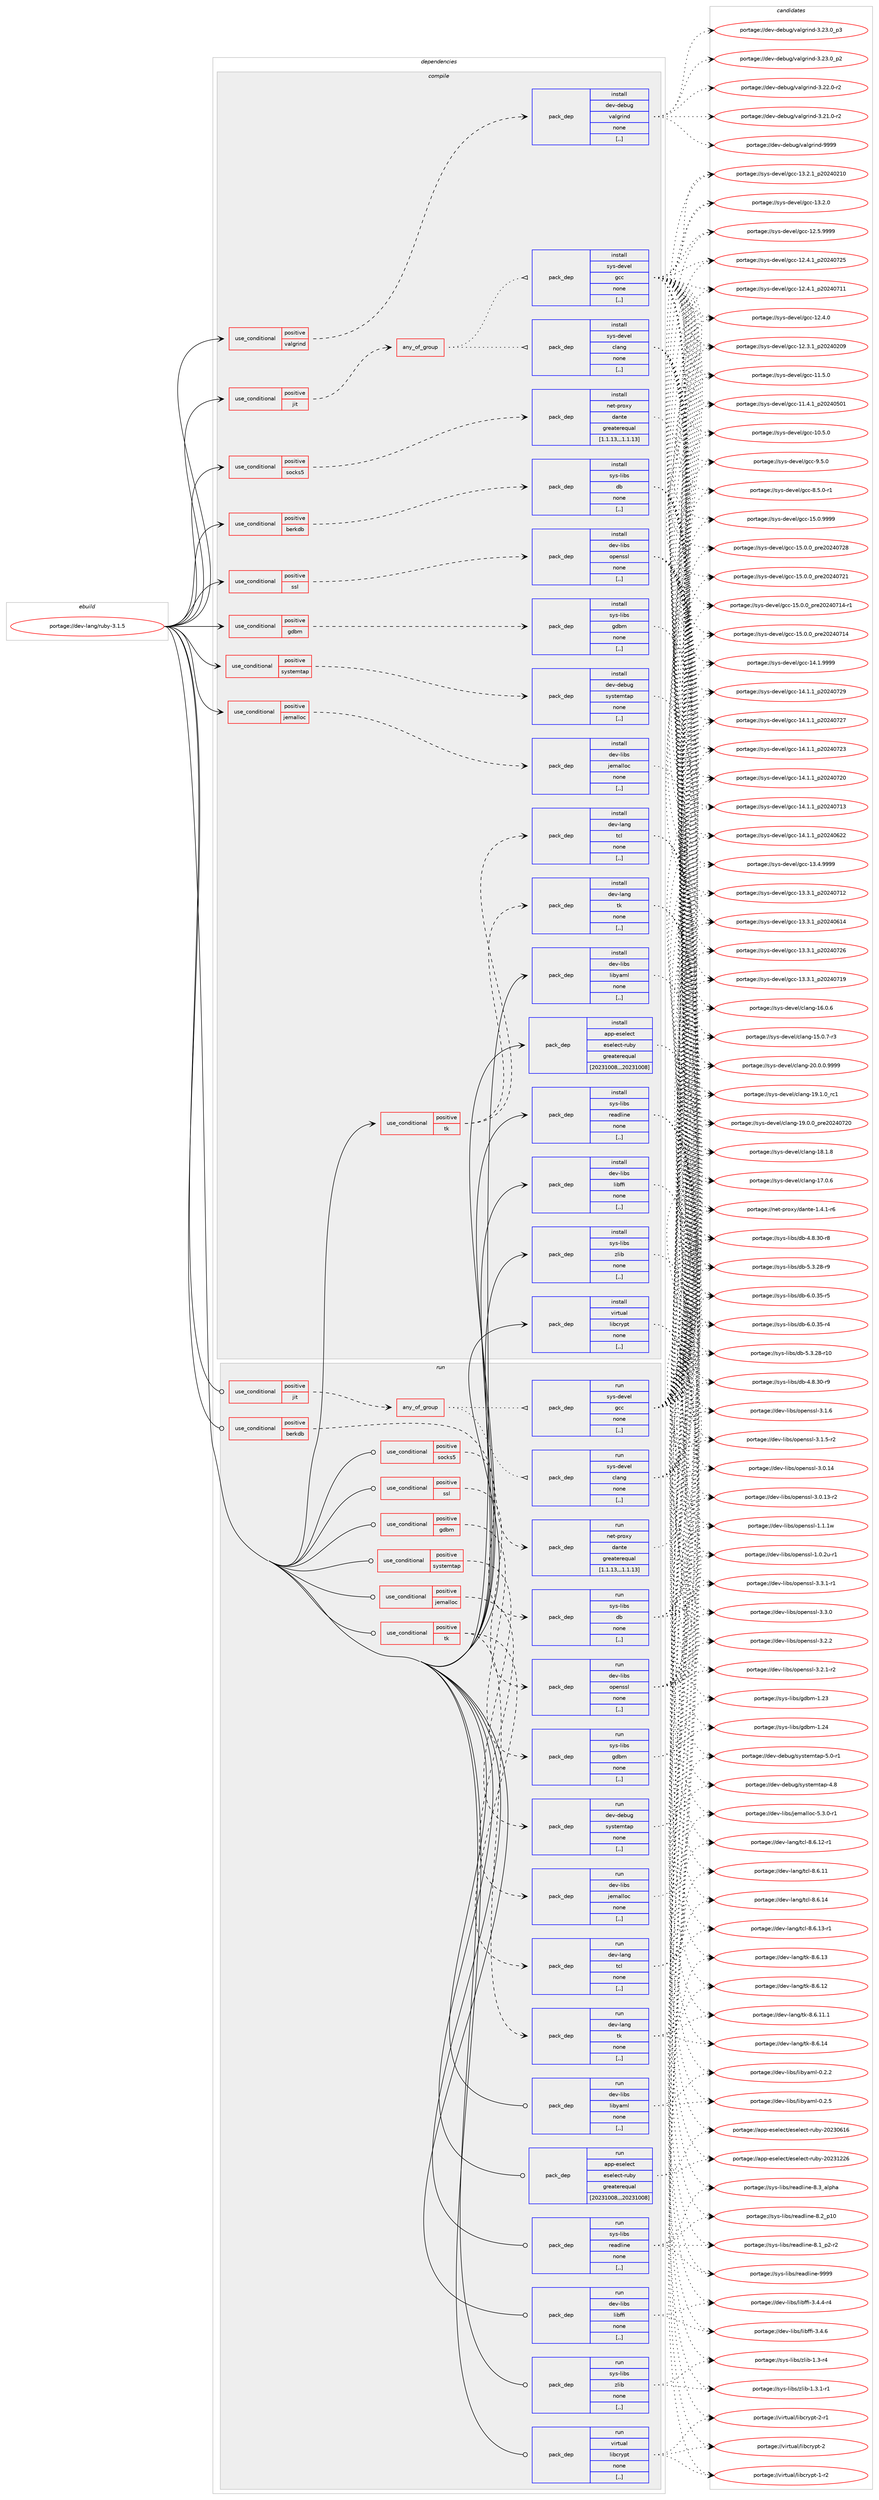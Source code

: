 digraph prolog {

# *************
# Graph options
# *************

newrank=true;
concentrate=true;
compound=true;
graph [rankdir=LR,fontname=Helvetica,fontsize=10,ranksep=1.5];#, ranksep=2.5, nodesep=0.2];
edge  [arrowhead=vee];
node  [fontname=Helvetica,fontsize=10];

# **********
# The ebuild
# **********

subgraph cluster_leftcol {
color=gray;
label=<<i>ebuild</i>>;
id [label="portage://dev-lang/ruby-3.1.5", color=red, width=4, href="../dev-lang/ruby-3.1.5.svg"];
}

# ****************
# The dependencies
# ****************

subgraph cluster_midcol {
color=gray;
label=<<i>dependencies</i>>;
subgraph cluster_compile {
fillcolor="#eeeeee";
style=filled;
label=<<i>compile</i>>;
subgraph cond24431 {
dependency103356 [label=<<TABLE BORDER="0" CELLBORDER="1" CELLSPACING="0" CELLPADDING="4"><TR><TD ROWSPAN="3" CELLPADDING="10">use_conditional</TD></TR><TR><TD>positive</TD></TR><TR><TD>berkdb</TD></TR></TABLE>>, shape=none, color=red];
subgraph pack77818 {
dependency103357 [label=<<TABLE BORDER="0" CELLBORDER="1" CELLSPACING="0" CELLPADDING="4" WIDTH="220"><TR><TD ROWSPAN="6" CELLPADDING="30">pack_dep</TD></TR><TR><TD WIDTH="110">install</TD></TR><TR><TD>sys-libs</TD></TR><TR><TD>db</TD></TR><TR><TD>none</TD></TR><TR><TD>[,,]</TD></TR></TABLE>>, shape=none, color=blue];
}
dependency103356:e -> dependency103357:w [weight=20,style="dashed",arrowhead="vee"];
}
id:e -> dependency103356:w [weight=20,style="solid",arrowhead="vee"];
subgraph cond24432 {
dependency103358 [label=<<TABLE BORDER="0" CELLBORDER="1" CELLSPACING="0" CELLPADDING="4"><TR><TD ROWSPAN="3" CELLPADDING="10">use_conditional</TD></TR><TR><TD>positive</TD></TR><TR><TD>gdbm</TD></TR></TABLE>>, shape=none, color=red];
subgraph pack77819 {
dependency103359 [label=<<TABLE BORDER="0" CELLBORDER="1" CELLSPACING="0" CELLPADDING="4" WIDTH="220"><TR><TD ROWSPAN="6" CELLPADDING="30">pack_dep</TD></TR><TR><TD WIDTH="110">install</TD></TR><TR><TD>sys-libs</TD></TR><TR><TD>gdbm</TD></TR><TR><TD>none</TD></TR><TR><TD>[,,]</TD></TR></TABLE>>, shape=none, color=blue];
}
dependency103358:e -> dependency103359:w [weight=20,style="dashed",arrowhead="vee"];
}
id:e -> dependency103358:w [weight=20,style="solid",arrowhead="vee"];
subgraph cond24433 {
dependency103360 [label=<<TABLE BORDER="0" CELLBORDER="1" CELLSPACING="0" CELLPADDING="4"><TR><TD ROWSPAN="3" CELLPADDING="10">use_conditional</TD></TR><TR><TD>positive</TD></TR><TR><TD>jemalloc</TD></TR></TABLE>>, shape=none, color=red];
subgraph pack77820 {
dependency103361 [label=<<TABLE BORDER="0" CELLBORDER="1" CELLSPACING="0" CELLPADDING="4" WIDTH="220"><TR><TD ROWSPAN="6" CELLPADDING="30">pack_dep</TD></TR><TR><TD WIDTH="110">install</TD></TR><TR><TD>dev-libs</TD></TR><TR><TD>jemalloc</TD></TR><TR><TD>none</TD></TR><TR><TD>[,,]</TD></TR></TABLE>>, shape=none, color=blue];
}
dependency103360:e -> dependency103361:w [weight=20,style="dashed",arrowhead="vee"];
}
id:e -> dependency103360:w [weight=20,style="solid",arrowhead="vee"];
subgraph cond24434 {
dependency103362 [label=<<TABLE BORDER="0" CELLBORDER="1" CELLSPACING="0" CELLPADDING="4"><TR><TD ROWSPAN="3" CELLPADDING="10">use_conditional</TD></TR><TR><TD>positive</TD></TR><TR><TD>jit</TD></TR></TABLE>>, shape=none, color=red];
subgraph any985 {
dependency103363 [label=<<TABLE BORDER="0" CELLBORDER="1" CELLSPACING="0" CELLPADDING="4"><TR><TD CELLPADDING="10">any_of_group</TD></TR></TABLE>>, shape=none, color=red];subgraph pack77821 {
dependency103364 [label=<<TABLE BORDER="0" CELLBORDER="1" CELLSPACING="0" CELLPADDING="4" WIDTH="220"><TR><TD ROWSPAN="6" CELLPADDING="30">pack_dep</TD></TR><TR><TD WIDTH="110">install</TD></TR><TR><TD>sys-devel</TD></TR><TR><TD>gcc</TD></TR><TR><TD>none</TD></TR><TR><TD>[,,]</TD></TR></TABLE>>, shape=none, color=blue];
}
dependency103363:e -> dependency103364:w [weight=20,style="dotted",arrowhead="oinv"];
subgraph pack77822 {
dependency103365 [label=<<TABLE BORDER="0" CELLBORDER="1" CELLSPACING="0" CELLPADDING="4" WIDTH="220"><TR><TD ROWSPAN="6" CELLPADDING="30">pack_dep</TD></TR><TR><TD WIDTH="110">install</TD></TR><TR><TD>sys-devel</TD></TR><TR><TD>clang</TD></TR><TR><TD>none</TD></TR><TR><TD>[,,]</TD></TR></TABLE>>, shape=none, color=blue];
}
dependency103363:e -> dependency103365:w [weight=20,style="dotted",arrowhead="oinv"];
}
dependency103362:e -> dependency103363:w [weight=20,style="dashed",arrowhead="vee"];
}
id:e -> dependency103362:w [weight=20,style="solid",arrowhead="vee"];
subgraph cond24435 {
dependency103366 [label=<<TABLE BORDER="0" CELLBORDER="1" CELLSPACING="0" CELLPADDING="4"><TR><TD ROWSPAN="3" CELLPADDING="10">use_conditional</TD></TR><TR><TD>positive</TD></TR><TR><TD>socks5</TD></TR></TABLE>>, shape=none, color=red];
subgraph pack77823 {
dependency103367 [label=<<TABLE BORDER="0" CELLBORDER="1" CELLSPACING="0" CELLPADDING="4" WIDTH="220"><TR><TD ROWSPAN="6" CELLPADDING="30">pack_dep</TD></TR><TR><TD WIDTH="110">install</TD></TR><TR><TD>net-proxy</TD></TR><TR><TD>dante</TD></TR><TR><TD>greaterequal</TD></TR><TR><TD>[1.1.13,,,1.1.13]</TD></TR></TABLE>>, shape=none, color=blue];
}
dependency103366:e -> dependency103367:w [weight=20,style="dashed",arrowhead="vee"];
}
id:e -> dependency103366:w [weight=20,style="solid",arrowhead="vee"];
subgraph cond24436 {
dependency103368 [label=<<TABLE BORDER="0" CELLBORDER="1" CELLSPACING="0" CELLPADDING="4"><TR><TD ROWSPAN="3" CELLPADDING="10">use_conditional</TD></TR><TR><TD>positive</TD></TR><TR><TD>ssl</TD></TR></TABLE>>, shape=none, color=red];
subgraph pack77824 {
dependency103369 [label=<<TABLE BORDER="0" CELLBORDER="1" CELLSPACING="0" CELLPADDING="4" WIDTH="220"><TR><TD ROWSPAN="6" CELLPADDING="30">pack_dep</TD></TR><TR><TD WIDTH="110">install</TD></TR><TR><TD>dev-libs</TD></TR><TR><TD>openssl</TD></TR><TR><TD>none</TD></TR><TR><TD>[,,]</TD></TR></TABLE>>, shape=none, color=blue];
}
dependency103368:e -> dependency103369:w [weight=20,style="dashed",arrowhead="vee"];
}
id:e -> dependency103368:w [weight=20,style="solid",arrowhead="vee"];
subgraph cond24437 {
dependency103370 [label=<<TABLE BORDER="0" CELLBORDER="1" CELLSPACING="0" CELLPADDING="4"><TR><TD ROWSPAN="3" CELLPADDING="10">use_conditional</TD></TR><TR><TD>positive</TD></TR><TR><TD>systemtap</TD></TR></TABLE>>, shape=none, color=red];
subgraph pack77825 {
dependency103371 [label=<<TABLE BORDER="0" CELLBORDER="1" CELLSPACING="0" CELLPADDING="4" WIDTH="220"><TR><TD ROWSPAN="6" CELLPADDING="30">pack_dep</TD></TR><TR><TD WIDTH="110">install</TD></TR><TR><TD>dev-debug</TD></TR><TR><TD>systemtap</TD></TR><TR><TD>none</TD></TR><TR><TD>[,,]</TD></TR></TABLE>>, shape=none, color=blue];
}
dependency103370:e -> dependency103371:w [weight=20,style="dashed",arrowhead="vee"];
}
id:e -> dependency103370:w [weight=20,style="solid",arrowhead="vee"];
subgraph cond24438 {
dependency103372 [label=<<TABLE BORDER="0" CELLBORDER="1" CELLSPACING="0" CELLPADDING="4"><TR><TD ROWSPAN="3" CELLPADDING="10">use_conditional</TD></TR><TR><TD>positive</TD></TR><TR><TD>tk</TD></TR></TABLE>>, shape=none, color=red];
subgraph pack77826 {
dependency103373 [label=<<TABLE BORDER="0" CELLBORDER="1" CELLSPACING="0" CELLPADDING="4" WIDTH="220"><TR><TD ROWSPAN="6" CELLPADDING="30">pack_dep</TD></TR><TR><TD WIDTH="110">install</TD></TR><TR><TD>dev-lang</TD></TR><TR><TD>tcl</TD></TR><TR><TD>none</TD></TR><TR><TD>[,,]</TD></TR></TABLE>>, shape=none, color=blue];
}
dependency103372:e -> dependency103373:w [weight=20,style="dashed",arrowhead="vee"];
subgraph pack77827 {
dependency103374 [label=<<TABLE BORDER="0" CELLBORDER="1" CELLSPACING="0" CELLPADDING="4" WIDTH="220"><TR><TD ROWSPAN="6" CELLPADDING="30">pack_dep</TD></TR><TR><TD WIDTH="110">install</TD></TR><TR><TD>dev-lang</TD></TR><TR><TD>tk</TD></TR><TR><TD>none</TD></TR><TR><TD>[,,]</TD></TR></TABLE>>, shape=none, color=blue];
}
dependency103372:e -> dependency103374:w [weight=20,style="dashed",arrowhead="vee"];
}
id:e -> dependency103372:w [weight=20,style="solid",arrowhead="vee"];
subgraph cond24439 {
dependency103375 [label=<<TABLE BORDER="0" CELLBORDER="1" CELLSPACING="0" CELLPADDING="4"><TR><TD ROWSPAN="3" CELLPADDING="10">use_conditional</TD></TR><TR><TD>positive</TD></TR><TR><TD>valgrind</TD></TR></TABLE>>, shape=none, color=red];
subgraph pack77828 {
dependency103376 [label=<<TABLE BORDER="0" CELLBORDER="1" CELLSPACING="0" CELLPADDING="4" WIDTH="220"><TR><TD ROWSPAN="6" CELLPADDING="30">pack_dep</TD></TR><TR><TD WIDTH="110">install</TD></TR><TR><TD>dev-debug</TD></TR><TR><TD>valgrind</TD></TR><TR><TD>none</TD></TR><TR><TD>[,,]</TD></TR></TABLE>>, shape=none, color=blue];
}
dependency103375:e -> dependency103376:w [weight=20,style="dashed",arrowhead="vee"];
}
id:e -> dependency103375:w [weight=20,style="solid",arrowhead="vee"];
subgraph pack77829 {
dependency103377 [label=<<TABLE BORDER="0" CELLBORDER="1" CELLSPACING="0" CELLPADDING="4" WIDTH="220"><TR><TD ROWSPAN="6" CELLPADDING="30">pack_dep</TD></TR><TR><TD WIDTH="110">install</TD></TR><TR><TD>app-eselect</TD></TR><TR><TD>eselect-ruby</TD></TR><TR><TD>greaterequal</TD></TR><TR><TD>[20231008,,,20231008]</TD></TR></TABLE>>, shape=none, color=blue];
}
id:e -> dependency103377:w [weight=20,style="solid",arrowhead="vee"];
subgraph pack77830 {
dependency103378 [label=<<TABLE BORDER="0" CELLBORDER="1" CELLSPACING="0" CELLPADDING="4" WIDTH="220"><TR><TD ROWSPAN="6" CELLPADDING="30">pack_dep</TD></TR><TR><TD WIDTH="110">install</TD></TR><TR><TD>dev-libs</TD></TR><TR><TD>libffi</TD></TR><TR><TD>none</TD></TR><TR><TD>[,,]</TD></TR></TABLE>>, shape=none, color=blue];
}
id:e -> dependency103378:w [weight=20,style="solid",arrowhead="vee"];
subgraph pack77831 {
dependency103379 [label=<<TABLE BORDER="0" CELLBORDER="1" CELLSPACING="0" CELLPADDING="4" WIDTH="220"><TR><TD ROWSPAN="6" CELLPADDING="30">pack_dep</TD></TR><TR><TD WIDTH="110">install</TD></TR><TR><TD>dev-libs</TD></TR><TR><TD>libyaml</TD></TR><TR><TD>none</TD></TR><TR><TD>[,,]</TD></TR></TABLE>>, shape=none, color=blue];
}
id:e -> dependency103379:w [weight=20,style="solid",arrowhead="vee"];
subgraph pack77832 {
dependency103380 [label=<<TABLE BORDER="0" CELLBORDER="1" CELLSPACING="0" CELLPADDING="4" WIDTH="220"><TR><TD ROWSPAN="6" CELLPADDING="30">pack_dep</TD></TR><TR><TD WIDTH="110">install</TD></TR><TR><TD>sys-libs</TD></TR><TR><TD>readline</TD></TR><TR><TD>none</TD></TR><TR><TD>[,,]</TD></TR></TABLE>>, shape=none, color=blue];
}
id:e -> dependency103380:w [weight=20,style="solid",arrowhead="vee"];
subgraph pack77833 {
dependency103381 [label=<<TABLE BORDER="0" CELLBORDER="1" CELLSPACING="0" CELLPADDING="4" WIDTH="220"><TR><TD ROWSPAN="6" CELLPADDING="30">pack_dep</TD></TR><TR><TD WIDTH="110">install</TD></TR><TR><TD>sys-libs</TD></TR><TR><TD>zlib</TD></TR><TR><TD>none</TD></TR><TR><TD>[,,]</TD></TR></TABLE>>, shape=none, color=blue];
}
id:e -> dependency103381:w [weight=20,style="solid",arrowhead="vee"];
subgraph pack77834 {
dependency103382 [label=<<TABLE BORDER="0" CELLBORDER="1" CELLSPACING="0" CELLPADDING="4" WIDTH="220"><TR><TD ROWSPAN="6" CELLPADDING="30">pack_dep</TD></TR><TR><TD WIDTH="110">install</TD></TR><TR><TD>virtual</TD></TR><TR><TD>libcrypt</TD></TR><TR><TD>none</TD></TR><TR><TD>[,,]</TD></TR></TABLE>>, shape=none, color=blue];
}
id:e -> dependency103382:w [weight=20,style="solid",arrowhead="vee"];
}
subgraph cluster_compileandrun {
fillcolor="#eeeeee";
style=filled;
label=<<i>compile and run</i>>;
}
subgraph cluster_run {
fillcolor="#eeeeee";
style=filled;
label=<<i>run</i>>;
subgraph cond24440 {
dependency103383 [label=<<TABLE BORDER="0" CELLBORDER="1" CELLSPACING="0" CELLPADDING="4"><TR><TD ROWSPAN="3" CELLPADDING="10">use_conditional</TD></TR><TR><TD>positive</TD></TR><TR><TD>berkdb</TD></TR></TABLE>>, shape=none, color=red];
subgraph pack77835 {
dependency103384 [label=<<TABLE BORDER="0" CELLBORDER="1" CELLSPACING="0" CELLPADDING="4" WIDTH="220"><TR><TD ROWSPAN="6" CELLPADDING="30">pack_dep</TD></TR><TR><TD WIDTH="110">run</TD></TR><TR><TD>sys-libs</TD></TR><TR><TD>db</TD></TR><TR><TD>none</TD></TR><TR><TD>[,,]</TD></TR></TABLE>>, shape=none, color=blue];
}
dependency103383:e -> dependency103384:w [weight=20,style="dashed",arrowhead="vee"];
}
id:e -> dependency103383:w [weight=20,style="solid",arrowhead="odot"];
subgraph cond24441 {
dependency103385 [label=<<TABLE BORDER="0" CELLBORDER="1" CELLSPACING="0" CELLPADDING="4"><TR><TD ROWSPAN="3" CELLPADDING="10">use_conditional</TD></TR><TR><TD>positive</TD></TR><TR><TD>gdbm</TD></TR></TABLE>>, shape=none, color=red];
subgraph pack77836 {
dependency103386 [label=<<TABLE BORDER="0" CELLBORDER="1" CELLSPACING="0" CELLPADDING="4" WIDTH="220"><TR><TD ROWSPAN="6" CELLPADDING="30">pack_dep</TD></TR><TR><TD WIDTH="110">run</TD></TR><TR><TD>sys-libs</TD></TR><TR><TD>gdbm</TD></TR><TR><TD>none</TD></TR><TR><TD>[,,]</TD></TR></TABLE>>, shape=none, color=blue];
}
dependency103385:e -> dependency103386:w [weight=20,style="dashed",arrowhead="vee"];
}
id:e -> dependency103385:w [weight=20,style="solid",arrowhead="odot"];
subgraph cond24442 {
dependency103387 [label=<<TABLE BORDER="0" CELLBORDER="1" CELLSPACING="0" CELLPADDING="4"><TR><TD ROWSPAN="3" CELLPADDING="10">use_conditional</TD></TR><TR><TD>positive</TD></TR><TR><TD>jemalloc</TD></TR></TABLE>>, shape=none, color=red];
subgraph pack77837 {
dependency103388 [label=<<TABLE BORDER="0" CELLBORDER="1" CELLSPACING="0" CELLPADDING="4" WIDTH="220"><TR><TD ROWSPAN="6" CELLPADDING="30">pack_dep</TD></TR><TR><TD WIDTH="110">run</TD></TR><TR><TD>dev-libs</TD></TR><TR><TD>jemalloc</TD></TR><TR><TD>none</TD></TR><TR><TD>[,,]</TD></TR></TABLE>>, shape=none, color=blue];
}
dependency103387:e -> dependency103388:w [weight=20,style="dashed",arrowhead="vee"];
}
id:e -> dependency103387:w [weight=20,style="solid",arrowhead="odot"];
subgraph cond24443 {
dependency103389 [label=<<TABLE BORDER="0" CELLBORDER="1" CELLSPACING="0" CELLPADDING="4"><TR><TD ROWSPAN="3" CELLPADDING="10">use_conditional</TD></TR><TR><TD>positive</TD></TR><TR><TD>jit</TD></TR></TABLE>>, shape=none, color=red];
subgraph any986 {
dependency103390 [label=<<TABLE BORDER="0" CELLBORDER="1" CELLSPACING="0" CELLPADDING="4"><TR><TD CELLPADDING="10">any_of_group</TD></TR></TABLE>>, shape=none, color=red];subgraph pack77838 {
dependency103391 [label=<<TABLE BORDER="0" CELLBORDER="1" CELLSPACING="0" CELLPADDING="4" WIDTH="220"><TR><TD ROWSPAN="6" CELLPADDING="30">pack_dep</TD></TR><TR><TD WIDTH="110">run</TD></TR><TR><TD>sys-devel</TD></TR><TR><TD>gcc</TD></TR><TR><TD>none</TD></TR><TR><TD>[,,]</TD></TR></TABLE>>, shape=none, color=blue];
}
dependency103390:e -> dependency103391:w [weight=20,style="dotted",arrowhead="oinv"];
subgraph pack77839 {
dependency103392 [label=<<TABLE BORDER="0" CELLBORDER="1" CELLSPACING="0" CELLPADDING="4" WIDTH="220"><TR><TD ROWSPAN="6" CELLPADDING="30">pack_dep</TD></TR><TR><TD WIDTH="110">run</TD></TR><TR><TD>sys-devel</TD></TR><TR><TD>clang</TD></TR><TR><TD>none</TD></TR><TR><TD>[,,]</TD></TR></TABLE>>, shape=none, color=blue];
}
dependency103390:e -> dependency103392:w [weight=20,style="dotted",arrowhead="oinv"];
}
dependency103389:e -> dependency103390:w [weight=20,style="dashed",arrowhead="vee"];
}
id:e -> dependency103389:w [weight=20,style="solid",arrowhead="odot"];
subgraph cond24444 {
dependency103393 [label=<<TABLE BORDER="0" CELLBORDER="1" CELLSPACING="0" CELLPADDING="4"><TR><TD ROWSPAN="3" CELLPADDING="10">use_conditional</TD></TR><TR><TD>positive</TD></TR><TR><TD>socks5</TD></TR></TABLE>>, shape=none, color=red];
subgraph pack77840 {
dependency103394 [label=<<TABLE BORDER="0" CELLBORDER="1" CELLSPACING="0" CELLPADDING="4" WIDTH="220"><TR><TD ROWSPAN="6" CELLPADDING="30">pack_dep</TD></TR><TR><TD WIDTH="110">run</TD></TR><TR><TD>net-proxy</TD></TR><TR><TD>dante</TD></TR><TR><TD>greaterequal</TD></TR><TR><TD>[1.1.13,,,1.1.13]</TD></TR></TABLE>>, shape=none, color=blue];
}
dependency103393:e -> dependency103394:w [weight=20,style="dashed",arrowhead="vee"];
}
id:e -> dependency103393:w [weight=20,style="solid",arrowhead="odot"];
subgraph cond24445 {
dependency103395 [label=<<TABLE BORDER="0" CELLBORDER="1" CELLSPACING="0" CELLPADDING="4"><TR><TD ROWSPAN="3" CELLPADDING="10">use_conditional</TD></TR><TR><TD>positive</TD></TR><TR><TD>ssl</TD></TR></TABLE>>, shape=none, color=red];
subgraph pack77841 {
dependency103396 [label=<<TABLE BORDER="0" CELLBORDER="1" CELLSPACING="0" CELLPADDING="4" WIDTH="220"><TR><TD ROWSPAN="6" CELLPADDING="30">pack_dep</TD></TR><TR><TD WIDTH="110">run</TD></TR><TR><TD>dev-libs</TD></TR><TR><TD>openssl</TD></TR><TR><TD>none</TD></TR><TR><TD>[,,]</TD></TR></TABLE>>, shape=none, color=blue];
}
dependency103395:e -> dependency103396:w [weight=20,style="dashed",arrowhead="vee"];
}
id:e -> dependency103395:w [weight=20,style="solid",arrowhead="odot"];
subgraph cond24446 {
dependency103397 [label=<<TABLE BORDER="0" CELLBORDER="1" CELLSPACING="0" CELLPADDING="4"><TR><TD ROWSPAN="3" CELLPADDING="10">use_conditional</TD></TR><TR><TD>positive</TD></TR><TR><TD>systemtap</TD></TR></TABLE>>, shape=none, color=red];
subgraph pack77842 {
dependency103398 [label=<<TABLE BORDER="0" CELLBORDER="1" CELLSPACING="0" CELLPADDING="4" WIDTH="220"><TR><TD ROWSPAN="6" CELLPADDING="30">pack_dep</TD></TR><TR><TD WIDTH="110">run</TD></TR><TR><TD>dev-debug</TD></TR><TR><TD>systemtap</TD></TR><TR><TD>none</TD></TR><TR><TD>[,,]</TD></TR></TABLE>>, shape=none, color=blue];
}
dependency103397:e -> dependency103398:w [weight=20,style="dashed",arrowhead="vee"];
}
id:e -> dependency103397:w [weight=20,style="solid",arrowhead="odot"];
subgraph cond24447 {
dependency103399 [label=<<TABLE BORDER="0" CELLBORDER="1" CELLSPACING="0" CELLPADDING="4"><TR><TD ROWSPAN="3" CELLPADDING="10">use_conditional</TD></TR><TR><TD>positive</TD></TR><TR><TD>tk</TD></TR></TABLE>>, shape=none, color=red];
subgraph pack77843 {
dependency103400 [label=<<TABLE BORDER="0" CELLBORDER="1" CELLSPACING="0" CELLPADDING="4" WIDTH="220"><TR><TD ROWSPAN="6" CELLPADDING="30">pack_dep</TD></TR><TR><TD WIDTH="110">run</TD></TR><TR><TD>dev-lang</TD></TR><TR><TD>tcl</TD></TR><TR><TD>none</TD></TR><TR><TD>[,,]</TD></TR></TABLE>>, shape=none, color=blue];
}
dependency103399:e -> dependency103400:w [weight=20,style="dashed",arrowhead="vee"];
subgraph pack77844 {
dependency103401 [label=<<TABLE BORDER="0" CELLBORDER="1" CELLSPACING="0" CELLPADDING="4" WIDTH="220"><TR><TD ROWSPAN="6" CELLPADDING="30">pack_dep</TD></TR><TR><TD WIDTH="110">run</TD></TR><TR><TD>dev-lang</TD></TR><TR><TD>tk</TD></TR><TR><TD>none</TD></TR><TR><TD>[,,]</TD></TR></TABLE>>, shape=none, color=blue];
}
dependency103399:e -> dependency103401:w [weight=20,style="dashed",arrowhead="vee"];
}
id:e -> dependency103399:w [weight=20,style="solid",arrowhead="odot"];
subgraph pack77845 {
dependency103402 [label=<<TABLE BORDER="0" CELLBORDER="1" CELLSPACING="0" CELLPADDING="4" WIDTH="220"><TR><TD ROWSPAN="6" CELLPADDING="30">pack_dep</TD></TR><TR><TD WIDTH="110">run</TD></TR><TR><TD>app-eselect</TD></TR><TR><TD>eselect-ruby</TD></TR><TR><TD>greaterequal</TD></TR><TR><TD>[20231008,,,20231008]</TD></TR></TABLE>>, shape=none, color=blue];
}
id:e -> dependency103402:w [weight=20,style="solid",arrowhead="odot"];
subgraph pack77846 {
dependency103403 [label=<<TABLE BORDER="0" CELLBORDER="1" CELLSPACING="0" CELLPADDING="4" WIDTH="220"><TR><TD ROWSPAN="6" CELLPADDING="30">pack_dep</TD></TR><TR><TD WIDTH="110">run</TD></TR><TR><TD>dev-libs</TD></TR><TR><TD>libffi</TD></TR><TR><TD>none</TD></TR><TR><TD>[,,]</TD></TR></TABLE>>, shape=none, color=blue];
}
id:e -> dependency103403:w [weight=20,style="solid",arrowhead="odot"];
subgraph pack77847 {
dependency103404 [label=<<TABLE BORDER="0" CELLBORDER="1" CELLSPACING="0" CELLPADDING="4" WIDTH="220"><TR><TD ROWSPAN="6" CELLPADDING="30">pack_dep</TD></TR><TR><TD WIDTH="110">run</TD></TR><TR><TD>dev-libs</TD></TR><TR><TD>libyaml</TD></TR><TR><TD>none</TD></TR><TR><TD>[,,]</TD></TR></TABLE>>, shape=none, color=blue];
}
id:e -> dependency103404:w [weight=20,style="solid",arrowhead="odot"];
subgraph pack77848 {
dependency103405 [label=<<TABLE BORDER="0" CELLBORDER="1" CELLSPACING="0" CELLPADDING="4" WIDTH="220"><TR><TD ROWSPAN="6" CELLPADDING="30">pack_dep</TD></TR><TR><TD WIDTH="110">run</TD></TR><TR><TD>sys-libs</TD></TR><TR><TD>readline</TD></TR><TR><TD>none</TD></TR><TR><TD>[,,]</TD></TR></TABLE>>, shape=none, color=blue];
}
id:e -> dependency103405:w [weight=20,style="solid",arrowhead="odot"];
subgraph pack77849 {
dependency103406 [label=<<TABLE BORDER="0" CELLBORDER="1" CELLSPACING="0" CELLPADDING="4" WIDTH="220"><TR><TD ROWSPAN="6" CELLPADDING="30">pack_dep</TD></TR><TR><TD WIDTH="110">run</TD></TR><TR><TD>sys-libs</TD></TR><TR><TD>zlib</TD></TR><TR><TD>none</TD></TR><TR><TD>[,,]</TD></TR></TABLE>>, shape=none, color=blue];
}
id:e -> dependency103406:w [weight=20,style="solid",arrowhead="odot"];
subgraph pack77850 {
dependency103407 [label=<<TABLE BORDER="0" CELLBORDER="1" CELLSPACING="0" CELLPADDING="4" WIDTH="220"><TR><TD ROWSPAN="6" CELLPADDING="30">pack_dep</TD></TR><TR><TD WIDTH="110">run</TD></TR><TR><TD>virtual</TD></TR><TR><TD>libcrypt</TD></TR><TR><TD>none</TD></TR><TR><TD>[,,]</TD></TR></TABLE>>, shape=none, color=blue];
}
id:e -> dependency103407:w [weight=20,style="solid",arrowhead="odot"];
}
}

# **************
# The candidates
# **************

subgraph cluster_choices {
rank=same;
color=gray;
label=<<i>candidates</i>>;

subgraph choice77818 {
color=black;
nodesep=1;
choice11512111545108105981154710098455446484651534511453 [label="portage://sys-libs/db-6.0.35-r5", color=red, width=4,href="../sys-libs/db-6.0.35-r5.svg"];
choice11512111545108105981154710098455446484651534511452 [label="portage://sys-libs/db-6.0.35-r4", color=red, width=4,href="../sys-libs/db-6.0.35-r4.svg"];
choice11512111545108105981154710098455346514650564511457 [label="portage://sys-libs/db-5.3.28-r9", color=red, width=4,href="../sys-libs/db-5.3.28-r9.svg"];
choice1151211154510810598115471009845534651465056451144948 [label="portage://sys-libs/db-5.3.28-r10", color=red, width=4,href="../sys-libs/db-5.3.28-r10.svg"];
choice11512111545108105981154710098455246564651484511457 [label="portage://sys-libs/db-4.8.30-r9", color=red, width=4,href="../sys-libs/db-4.8.30-r9.svg"];
choice11512111545108105981154710098455246564651484511456 [label="portage://sys-libs/db-4.8.30-r8", color=red, width=4,href="../sys-libs/db-4.8.30-r8.svg"];
dependency103357:e -> choice11512111545108105981154710098455446484651534511453:w [style=dotted,weight="100"];
dependency103357:e -> choice11512111545108105981154710098455446484651534511452:w [style=dotted,weight="100"];
dependency103357:e -> choice11512111545108105981154710098455346514650564511457:w [style=dotted,weight="100"];
dependency103357:e -> choice1151211154510810598115471009845534651465056451144948:w [style=dotted,weight="100"];
dependency103357:e -> choice11512111545108105981154710098455246564651484511457:w [style=dotted,weight="100"];
dependency103357:e -> choice11512111545108105981154710098455246564651484511456:w [style=dotted,weight="100"];
}
subgraph choice77819 {
color=black;
nodesep=1;
choice115121115451081059811547103100981094549465052 [label="portage://sys-libs/gdbm-1.24", color=red, width=4,href="../sys-libs/gdbm-1.24.svg"];
choice115121115451081059811547103100981094549465051 [label="portage://sys-libs/gdbm-1.23", color=red, width=4,href="../sys-libs/gdbm-1.23.svg"];
dependency103359:e -> choice115121115451081059811547103100981094549465052:w [style=dotted,weight="100"];
dependency103359:e -> choice115121115451081059811547103100981094549465051:w [style=dotted,weight="100"];
}
subgraph choice77820 {
color=black;
nodesep=1;
choice10010111845108105981154710610110997108108111994553465146484511449 [label="portage://dev-libs/jemalloc-5.3.0-r1", color=red, width=4,href="../dev-libs/jemalloc-5.3.0-r1.svg"];
dependency103361:e -> choice10010111845108105981154710610110997108108111994553465146484511449:w [style=dotted,weight="100"];
}
subgraph choice77821 {
color=black;
nodesep=1;
choice1151211154510010111810110847103999945495346484657575757 [label="portage://sys-devel/gcc-15.0.9999", color=red, width=4,href="../sys-devel/gcc-15.0.9999.svg"];
choice1151211154510010111810110847103999945495346484648951121141015048505248555056 [label="portage://sys-devel/gcc-15.0.0_pre20240728", color=red, width=4,href="../sys-devel/gcc-15.0.0_pre20240728.svg"];
choice1151211154510010111810110847103999945495346484648951121141015048505248555049 [label="portage://sys-devel/gcc-15.0.0_pre20240721", color=red, width=4,href="../sys-devel/gcc-15.0.0_pre20240721.svg"];
choice11512111545100101118101108471039999454953464846489511211410150485052485549524511449 [label="portage://sys-devel/gcc-15.0.0_pre20240714-r1", color=red, width=4,href="../sys-devel/gcc-15.0.0_pre20240714-r1.svg"];
choice1151211154510010111810110847103999945495346484648951121141015048505248554952 [label="portage://sys-devel/gcc-15.0.0_pre20240714", color=red, width=4,href="../sys-devel/gcc-15.0.0_pre20240714.svg"];
choice1151211154510010111810110847103999945495246494657575757 [label="portage://sys-devel/gcc-14.1.9999", color=red, width=4,href="../sys-devel/gcc-14.1.9999.svg"];
choice1151211154510010111810110847103999945495246494649951125048505248555057 [label="portage://sys-devel/gcc-14.1.1_p20240729", color=red, width=4,href="../sys-devel/gcc-14.1.1_p20240729.svg"];
choice1151211154510010111810110847103999945495246494649951125048505248555055 [label="portage://sys-devel/gcc-14.1.1_p20240727", color=red, width=4,href="../sys-devel/gcc-14.1.1_p20240727.svg"];
choice1151211154510010111810110847103999945495246494649951125048505248555051 [label="portage://sys-devel/gcc-14.1.1_p20240723", color=red, width=4,href="../sys-devel/gcc-14.1.1_p20240723.svg"];
choice1151211154510010111810110847103999945495246494649951125048505248555048 [label="portage://sys-devel/gcc-14.1.1_p20240720", color=red, width=4,href="../sys-devel/gcc-14.1.1_p20240720.svg"];
choice1151211154510010111810110847103999945495246494649951125048505248554951 [label="portage://sys-devel/gcc-14.1.1_p20240713", color=red, width=4,href="../sys-devel/gcc-14.1.1_p20240713.svg"];
choice1151211154510010111810110847103999945495246494649951125048505248545050 [label="portage://sys-devel/gcc-14.1.1_p20240622", color=red, width=4,href="../sys-devel/gcc-14.1.1_p20240622.svg"];
choice1151211154510010111810110847103999945495146524657575757 [label="portage://sys-devel/gcc-13.4.9999", color=red, width=4,href="../sys-devel/gcc-13.4.9999.svg"];
choice1151211154510010111810110847103999945495146514649951125048505248555054 [label="portage://sys-devel/gcc-13.3.1_p20240726", color=red, width=4,href="../sys-devel/gcc-13.3.1_p20240726.svg"];
choice1151211154510010111810110847103999945495146514649951125048505248554957 [label="portage://sys-devel/gcc-13.3.1_p20240719", color=red, width=4,href="../sys-devel/gcc-13.3.1_p20240719.svg"];
choice1151211154510010111810110847103999945495146514649951125048505248554950 [label="portage://sys-devel/gcc-13.3.1_p20240712", color=red, width=4,href="../sys-devel/gcc-13.3.1_p20240712.svg"];
choice1151211154510010111810110847103999945495146514649951125048505248544952 [label="portage://sys-devel/gcc-13.3.1_p20240614", color=red, width=4,href="../sys-devel/gcc-13.3.1_p20240614.svg"];
choice1151211154510010111810110847103999945495146504649951125048505248504948 [label="portage://sys-devel/gcc-13.2.1_p20240210", color=red, width=4,href="../sys-devel/gcc-13.2.1_p20240210.svg"];
choice1151211154510010111810110847103999945495146504648 [label="portage://sys-devel/gcc-13.2.0", color=red, width=4,href="../sys-devel/gcc-13.2.0.svg"];
choice1151211154510010111810110847103999945495046534657575757 [label="portage://sys-devel/gcc-12.5.9999", color=red, width=4,href="../sys-devel/gcc-12.5.9999.svg"];
choice1151211154510010111810110847103999945495046524649951125048505248555053 [label="portage://sys-devel/gcc-12.4.1_p20240725", color=red, width=4,href="../sys-devel/gcc-12.4.1_p20240725.svg"];
choice1151211154510010111810110847103999945495046524649951125048505248554949 [label="portage://sys-devel/gcc-12.4.1_p20240711", color=red, width=4,href="../sys-devel/gcc-12.4.1_p20240711.svg"];
choice1151211154510010111810110847103999945495046524648 [label="portage://sys-devel/gcc-12.4.0", color=red, width=4,href="../sys-devel/gcc-12.4.0.svg"];
choice1151211154510010111810110847103999945495046514649951125048505248504857 [label="portage://sys-devel/gcc-12.3.1_p20240209", color=red, width=4,href="../sys-devel/gcc-12.3.1_p20240209.svg"];
choice1151211154510010111810110847103999945494946534648 [label="portage://sys-devel/gcc-11.5.0", color=red, width=4,href="../sys-devel/gcc-11.5.0.svg"];
choice1151211154510010111810110847103999945494946524649951125048505248534849 [label="portage://sys-devel/gcc-11.4.1_p20240501", color=red, width=4,href="../sys-devel/gcc-11.4.1_p20240501.svg"];
choice1151211154510010111810110847103999945494846534648 [label="portage://sys-devel/gcc-10.5.0", color=red, width=4,href="../sys-devel/gcc-10.5.0.svg"];
choice11512111545100101118101108471039999455746534648 [label="portage://sys-devel/gcc-9.5.0", color=red, width=4,href="../sys-devel/gcc-9.5.0.svg"];
choice115121115451001011181011084710399994556465346484511449 [label="portage://sys-devel/gcc-8.5.0-r1", color=red, width=4,href="../sys-devel/gcc-8.5.0-r1.svg"];
dependency103364:e -> choice1151211154510010111810110847103999945495346484657575757:w [style=dotted,weight="100"];
dependency103364:e -> choice1151211154510010111810110847103999945495346484648951121141015048505248555056:w [style=dotted,weight="100"];
dependency103364:e -> choice1151211154510010111810110847103999945495346484648951121141015048505248555049:w [style=dotted,weight="100"];
dependency103364:e -> choice11512111545100101118101108471039999454953464846489511211410150485052485549524511449:w [style=dotted,weight="100"];
dependency103364:e -> choice1151211154510010111810110847103999945495346484648951121141015048505248554952:w [style=dotted,weight="100"];
dependency103364:e -> choice1151211154510010111810110847103999945495246494657575757:w [style=dotted,weight="100"];
dependency103364:e -> choice1151211154510010111810110847103999945495246494649951125048505248555057:w [style=dotted,weight="100"];
dependency103364:e -> choice1151211154510010111810110847103999945495246494649951125048505248555055:w [style=dotted,weight="100"];
dependency103364:e -> choice1151211154510010111810110847103999945495246494649951125048505248555051:w [style=dotted,weight="100"];
dependency103364:e -> choice1151211154510010111810110847103999945495246494649951125048505248555048:w [style=dotted,weight="100"];
dependency103364:e -> choice1151211154510010111810110847103999945495246494649951125048505248554951:w [style=dotted,weight="100"];
dependency103364:e -> choice1151211154510010111810110847103999945495246494649951125048505248545050:w [style=dotted,weight="100"];
dependency103364:e -> choice1151211154510010111810110847103999945495146524657575757:w [style=dotted,weight="100"];
dependency103364:e -> choice1151211154510010111810110847103999945495146514649951125048505248555054:w [style=dotted,weight="100"];
dependency103364:e -> choice1151211154510010111810110847103999945495146514649951125048505248554957:w [style=dotted,weight="100"];
dependency103364:e -> choice1151211154510010111810110847103999945495146514649951125048505248554950:w [style=dotted,weight="100"];
dependency103364:e -> choice1151211154510010111810110847103999945495146514649951125048505248544952:w [style=dotted,weight="100"];
dependency103364:e -> choice1151211154510010111810110847103999945495146504649951125048505248504948:w [style=dotted,weight="100"];
dependency103364:e -> choice1151211154510010111810110847103999945495146504648:w [style=dotted,weight="100"];
dependency103364:e -> choice1151211154510010111810110847103999945495046534657575757:w [style=dotted,weight="100"];
dependency103364:e -> choice1151211154510010111810110847103999945495046524649951125048505248555053:w [style=dotted,weight="100"];
dependency103364:e -> choice1151211154510010111810110847103999945495046524649951125048505248554949:w [style=dotted,weight="100"];
dependency103364:e -> choice1151211154510010111810110847103999945495046524648:w [style=dotted,weight="100"];
dependency103364:e -> choice1151211154510010111810110847103999945495046514649951125048505248504857:w [style=dotted,weight="100"];
dependency103364:e -> choice1151211154510010111810110847103999945494946534648:w [style=dotted,weight="100"];
dependency103364:e -> choice1151211154510010111810110847103999945494946524649951125048505248534849:w [style=dotted,weight="100"];
dependency103364:e -> choice1151211154510010111810110847103999945494846534648:w [style=dotted,weight="100"];
dependency103364:e -> choice11512111545100101118101108471039999455746534648:w [style=dotted,weight="100"];
dependency103364:e -> choice115121115451001011181011084710399994556465346484511449:w [style=dotted,weight="100"];
}
subgraph choice77822 {
color=black;
nodesep=1;
choice11512111545100101118101108479910897110103455048464846484657575757 [label="portage://sys-devel/clang-20.0.0.9999", color=red, width=4,href="../sys-devel/clang-20.0.0.9999.svg"];
choice1151211154510010111810110847991089711010345495746494648951149949 [label="portage://sys-devel/clang-19.1.0_rc1", color=red, width=4,href="../sys-devel/clang-19.1.0_rc1.svg"];
choice1151211154510010111810110847991089711010345495746484648951121141015048505248555048 [label="portage://sys-devel/clang-19.0.0_pre20240720", color=red, width=4,href="../sys-devel/clang-19.0.0_pre20240720.svg"];
choice1151211154510010111810110847991089711010345495646494656 [label="portage://sys-devel/clang-18.1.8", color=red, width=4,href="../sys-devel/clang-18.1.8.svg"];
choice1151211154510010111810110847991089711010345495546484654 [label="portage://sys-devel/clang-17.0.6", color=red, width=4,href="../sys-devel/clang-17.0.6.svg"];
choice1151211154510010111810110847991089711010345495446484654 [label="portage://sys-devel/clang-16.0.6", color=red, width=4,href="../sys-devel/clang-16.0.6.svg"];
choice11512111545100101118101108479910897110103454953464846554511451 [label="portage://sys-devel/clang-15.0.7-r3", color=red, width=4,href="../sys-devel/clang-15.0.7-r3.svg"];
dependency103365:e -> choice11512111545100101118101108479910897110103455048464846484657575757:w [style=dotted,weight="100"];
dependency103365:e -> choice1151211154510010111810110847991089711010345495746494648951149949:w [style=dotted,weight="100"];
dependency103365:e -> choice1151211154510010111810110847991089711010345495746484648951121141015048505248555048:w [style=dotted,weight="100"];
dependency103365:e -> choice1151211154510010111810110847991089711010345495646494656:w [style=dotted,weight="100"];
dependency103365:e -> choice1151211154510010111810110847991089711010345495546484654:w [style=dotted,weight="100"];
dependency103365:e -> choice1151211154510010111810110847991089711010345495446484654:w [style=dotted,weight="100"];
dependency103365:e -> choice11512111545100101118101108479910897110103454953464846554511451:w [style=dotted,weight="100"];
}
subgraph choice77823 {
color=black;
nodesep=1;
choice1101011164511211411112012147100971101161014549465246494511454 [label="portage://net-proxy/dante-1.4.1-r6", color=red, width=4,href="../net-proxy/dante-1.4.1-r6.svg"];
dependency103367:e -> choice1101011164511211411112012147100971101161014549465246494511454:w [style=dotted,weight="100"];
}
subgraph choice77824 {
color=black;
nodesep=1;
choice1001011184510810598115471111121011101151151084551465146494511449 [label="portage://dev-libs/openssl-3.3.1-r1", color=red, width=4,href="../dev-libs/openssl-3.3.1-r1.svg"];
choice100101118451081059811547111112101110115115108455146514648 [label="portage://dev-libs/openssl-3.3.0", color=red, width=4,href="../dev-libs/openssl-3.3.0.svg"];
choice100101118451081059811547111112101110115115108455146504650 [label="portage://dev-libs/openssl-3.2.2", color=red, width=4,href="../dev-libs/openssl-3.2.2.svg"];
choice1001011184510810598115471111121011101151151084551465046494511450 [label="portage://dev-libs/openssl-3.2.1-r2", color=red, width=4,href="../dev-libs/openssl-3.2.1-r2.svg"];
choice100101118451081059811547111112101110115115108455146494654 [label="portage://dev-libs/openssl-3.1.6", color=red, width=4,href="../dev-libs/openssl-3.1.6.svg"];
choice1001011184510810598115471111121011101151151084551464946534511450 [label="portage://dev-libs/openssl-3.1.5-r2", color=red, width=4,href="../dev-libs/openssl-3.1.5-r2.svg"];
choice10010111845108105981154711111210111011511510845514648464952 [label="portage://dev-libs/openssl-3.0.14", color=red, width=4,href="../dev-libs/openssl-3.0.14.svg"];
choice100101118451081059811547111112101110115115108455146484649514511450 [label="portage://dev-libs/openssl-3.0.13-r2", color=red, width=4,href="../dev-libs/openssl-3.0.13-r2.svg"];
choice100101118451081059811547111112101110115115108454946494649119 [label="portage://dev-libs/openssl-1.1.1w", color=red, width=4,href="../dev-libs/openssl-1.1.1w.svg"];
choice1001011184510810598115471111121011101151151084549464846501174511449 [label="portage://dev-libs/openssl-1.0.2u-r1", color=red, width=4,href="../dev-libs/openssl-1.0.2u-r1.svg"];
dependency103369:e -> choice1001011184510810598115471111121011101151151084551465146494511449:w [style=dotted,weight="100"];
dependency103369:e -> choice100101118451081059811547111112101110115115108455146514648:w [style=dotted,weight="100"];
dependency103369:e -> choice100101118451081059811547111112101110115115108455146504650:w [style=dotted,weight="100"];
dependency103369:e -> choice1001011184510810598115471111121011101151151084551465046494511450:w [style=dotted,weight="100"];
dependency103369:e -> choice100101118451081059811547111112101110115115108455146494654:w [style=dotted,weight="100"];
dependency103369:e -> choice1001011184510810598115471111121011101151151084551464946534511450:w [style=dotted,weight="100"];
dependency103369:e -> choice10010111845108105981154711111210111011511510845514648464952:w [style=dotted,weight="100"];
dependency103369:e -> choice100101118451081059811547111112101110115115108455146484649514511450:w [style=dotted,weight="100"];
dependency103369:e -> choice100101118451081059811547111112101110115115108454946494649119:w [style=dotted,weight="100"];
dependency103369:e -> choice1001011184510810598115471111121011101151151084549464846501174511449:w [style=dotted,weight="100"];
}
subgraph choice77825 {
color=black;
nodesep=1;
choice10010111845100101981171034711512111511610110911697112455346484511449 [label="portage://dev-debug/systemtap-5.0-r1", color=red, width=4,href="../dev-debug/systemtap-5.0-r1.svg"];
choice1001011184510010198117103471151211151161011091169711245524656 [label="portage://dev-debug/systemtap-4.8", color=red, width=4,href="../dev-debug/systemtap-4.8.svg"];
dependency103371:e -> choice10010111845100101981171034711512111511610110911697112455346484511449:w [style=dotted,weight="100"];
dependency103371:e -> choice1001011184510010198117103471151211151161011091169711245524656:w [style=dotted,weight="100"];
}
subgraph choice77826 {
color=black;
nodesep=1;
choice1001011184510897110103471169910845564654464952 [label="portage://dev-lang/tcl-8.6.14", color=red, width=4,href="../dev-lang/tcl-8.6.14.svg"];
choice10010111845108971101034711699108455646544649514511449 [label="portage://dev-lang/tcl-8.6.13-r1", color=red, width=4,href="../dev-lang/tcl-8.6.13-r1.svg"];
choice10010111845108971101034711699108455646544649504511449 [label="portage://dev-lang/tcl-8.6.12-r1", color=red, width=4,href="../dev-lang/tcl-8.6.12-r1.svg"];
choice1001011184510897110103471169910845564654464949 [label="portage://dev-lang/tcl-8.6.11", color=red, width=4,href="../dev-lang/tcl-8.6.11.svg"];
dependency103373:e -> choice1001011184510897110103471169910845564654464952:w [style=dotted,weight="100"];
dependency103373:e -> choice10010111845108971101034711699108455646544649514511449:w [style=dotted,weight="100"];
dependency103373:e -> choice10010111845108971101034711699108455646544649504511449:w [style=dotted,weight="100"];
dependency103373:e -> choice1001011184510897110103471169910845564654464949:w [style=dotted,weight="100"];
}
subgraph choice77827 {
color=black;
nodesep=1;
choice10010111845108971101034711610745564654464952 [label="portage://dev-lang/tk-8.6.14", color=red, width=4,href="../dev-lang/tk-8.6.14.svg"];
choice10010111845108971101034711610745564654464951 [label="portage://dev-lang/tk-8.6.13", color=red, width=4,href="../dev-lang/tk-8.6.13.svg"];
choice10010111845108971101034711610745564654464950 [label="portage://dev-lang/tk-8.6.12", color=red, width=4,href="../dev-lang/tk-8.6.12.svg"];
choice100101118451089711010347116107455646544649494649 [label="portage://dev-lang/tk-8.6.11.1", color=red, width=4,href="../dev-lang/tk-8.6.11.1.svg"];
dependency103374:e -> choice10010111845108971101034711610745564654464952:w [style=dotted,weight="100"];
dependency103374:e -> choice10010111845108971101034711610745564654464951:w [style=dotted,weight="100"];
dependency103374:e -> choice10010111845108971101034711610745564654464950:w [style=dotted,weight="100"];
dependency103374:e -> choice100101118451089711010347116107455646544649494649:w [style=dotted,weight="100"];
}
subgraph choice77828 {
color=black;
nodesep=1;
choice100101118451001019811710347118971081031141051101004557575757 [label="portage://dev-debug/valgrind-9999", color=red, width=4,href="../dev-debug/valgrind-9999.svg"];
choice10010111845100101981171034711897108103114105110100455146505146489511251 [label="portage://dev-debug/valgrind-3.23.0_p3", color=red, width=4,href="../dev-debug/valgrind-3.23.0_p3.svg"];
choice10010111845100101981171034711897108103114105110100455146505146489511250 [label="portage://dev-debug/valgrind-3.23.0_p2", color=red, width=4,href="../dev-debug/valgrind-3.23.0_p2.svg"];
choice10010111845100101981171034711897108103114105110100455146505046484511450 [label="portage://dev-debug/valgrind-3.22.0-r2", color=red, width=4,href="../dev-debug/valgrind-3.22.0-r2.svg"];
choice10010111845100101981171034711897108103114105110100455146504946484511450 [label="portage://dev-debug/valgrind-3.21.0-r2", color=red, width=4,href="../dev-debug/valgrind-3.21.0-r2.svg"];
dependency103376:e -> choice100101118451001019811710347118971081031141051101004557575757:w [style=dotted,weight="100"];
dependency103376:e -> choice10010111845100101981171034711897108103114105110100455146505146489511251:w [style=dotted,weight="100"];
dependency103376:e -> choice10010111845100101981171034711897108103114105110100455146505146489511250:w [style=dotted,weight="100"];
dependency103376:e -> choice10010111845100101981171034711897108103114105110100455146505046484511450:w [style=dotted,weight="100"];
dependency103376:e -> choice10010111845100101981171034711897108103114105110100455146504946484511450:w [style=dotted,weight="100"];
}
subgraph choice77829 {
color=black;
nodesep=1;
choice97112112451011151011081019911647101115101108101991164511411798121455048505149505054 [label="portage://app-eselect/eselect-ruby-20231226", color=red, width=4,href="../app-eselect/eselect-ruby-20231226.svg"];
choice97112112451011151011081019911647101115101108101991164511411798121455048505148544954 [label="portage://app-eselect/eselect-ruby-20230616", color=red, width=4,href="../app-eselect/eselect-ruby-20230616.svg"];
dependency103377:e -> choice97112112451011151011081019911647101115101108101991164511411798121455048505149505054:w [style=dotted,weight="100"];
dependency103377:e -> choice97112112451011151011081019911647101115101108101991164511411798121455048505148544954:w [style=dotted,weight="100"];
}
subgraph choice77830 {
color=black;
nodesep=1;
choice10010111845108105981154710810598102102105455146524654 [label="portage://dev-libs/libffi-3.4.6", color=red, width=4,href="../dev-libs/libffi-3.4.6.svg"];
choice100101118451081059811547108105981021021054551465246524511452 [label="portage://dev-libs/libffi-3.4.4-r4", color=red, width=4,href="../dev-libs/libffi-3.4.4-r4.svg"];
dependency103378:e -> choice10010111845108105981154710810598102102105455146524654:w [style=dotted,weight="100"];
dependency103378:e -> choice100101118451081059811547108105981021021054551465246524511452:w [style=dotted,weight="100"];
}
subgraph choice77831 {
color=black;
nodesep=1;
choice1001011184510810598115471081059812197109108454846504653 [label="portage://dev-libs/libyaml-0.2.5", color=red, width=4,href="../dev-libs/libyaml-0.2.5.svg"];
choice1001011184510810598115471081059812197109108454846504650 [label="portage://dev-libs/libyaml-0.2.2", color=red, width=4,href="../dev-libs/libyaml-0.2.2.svg"];
dependency103379:e -> choice1001011184510810598115471081059812197109108454846504653:w [style=dotted,weight="100"];
dependency103379:e -> choice1001011184510810598115471081059812197109108454846504650:w [style=dotted,weight="100"];
}
subgraph choice77832 {
color=black;
nodesep=1;
choice115121115451081059811547114101971001081051101014557575757 [label="portage://sys-libs/readline-9999", color=red, width=4,href="../sys-libs/readline-9999.svg"];
choice1151211154510810598115471141019710010810511010145564651959710811210497 [label="portage://sys-libs/readline-8.3_alpha", color=red, width=4,href="../sys-libs/readline-8.3_alpha.svg"];
choice1151211154510810598115471141019710010810511010145564650951124948 [label="portage://sys-libs/readline-8.2_p10", color=red, width=4,href="../sys-libs/readline-8.2_p10.svg"];
choice115121115451081059811547114101971001081051101014556464995112504511450 [label="portage://sys-libs/readline-8.1_p2-r2", color=red, width=4,href="../sys-libs/readline-8.1_p2-r2.svg"];
dependency103380:e -> choice115121115451081059811547114101971001081051101014557575757:w [style=dotted,weight="100"];
dependency103380:e -> choice1151211154510810598115471141019710010810511010145564651959710811210497:w [style=dotted,weight="100"];
dependency103380:e -> choice1151211154510810598115471141019710010810511010145564650951124948:w [style=dotted,weight="100"];
dependency103380:e -> choice115121115451081059811547114101971001081051101014556464995112504511450:w [style=dotted,weight="100"];
}
subgraph choice77833 {
color=black;
nodesep=1;
choice115121115451081059811547122108105984549465146494511449 [label="portage://sys-libs/zlib-1.3.1-r1", color=red, width=4,href="../sys-libs/zlib-1.3.1-r1.svg"];
choice11512111545108105981154712210810598454946514511452 [label="portage://sys-libs/zlib-1.3-r4", color=red, width=4,href="../sys-libs/zlib-1.3-r4.svg"];
dependency103381:e -> choice115121115451081059811547122108105984549465146494511449:w [style=dotted,weight="100"];
dependency103381:e -> choice11512111545108105981154712210810598454946514511452:w [style=dotted,weight="100"];
}
subgraph choice77834 {
color=black;
nodesep=1;
choice1181051141161179710847108105989911412111211645504511449 [label="portage://virtual/libcrypt-2-r1", color=red, width=4,href="../virtual/libcrypt-2-r1.svg"];
choice118105114116117971084710810598991141211121164550 [label="portage://virtual/libcrypt-2", color=red, width=4,href="../virtual/libcrypt-2.svg"];
choice1181051141161179710847108105989911412111211645494511450 [label="portage://virtual/libcrypt-1-r2", color=red, width=4,href="../virtual/libcrypt-1-r2.svg"];
dependency103382:e -> choice1181051141161179710847108105989911412111211645504511449:w [style=dotted,weight="100"];
dependency103382:e -> choice118105114116117971084710810598991141211121164550:w [style=dotted,weight="100"];
dependency103382:e -> choice1181051141161179710847108105989911412111211645494511450:w [style=dotted,weight="100"];
}
subgraph choice77835 {
color=black;
nodesep=1;
choice11512111545108105981154710098455446484651534511453 [label="portage://sys-libs/db-6.0.35-r5", color=red, width=4,href="../sys-libs/db-6.0.35-r5.svg"];
choice11512111545108105981154710098455446484651534511452 [label="portage://sys-libs/db-6.0.35-r4", color=red, width=4,href="../sys-libs/db-6.0.35-r4.svg"];
choice11512111545108105981154710098455346514650564511457 [label="portage://sys-libs/db-5.3.28-r9", color=red, width=4,href="../sys-libs/db-5.3.28-r9.svg"];
choice1151211154510810598115471009845534651465056451144948 [label="portage://sys-libs/db-5.3.28-r10", color=red, width=4,href="../sys-libs/db-5.3.28-r10.svg"];
choice11512111545108105981154710098455246564651484511457 [label="portage://sys-libs/db-4.8.30-r9", color=red, width=4,href="../sys-libs/db-4.8.30-r9.svg"];
choice11512111545108105981154710098455246564651484511456 [label="portage://sys-libs/db-4.8.30-r8", color=red, width=4,href="../sys-libs/db-4.8.30-r8.svg"];
dependency103384:e -> choice11512111545108105981154710098455446484651534511453:w [style=dotted,weight="100"];
dependency103384:e -> choice11512111545108105981154710098455446484651534511452:w [style=dotted,weight="100"];
dependency103384:e -> choice11512111545108105981154710098455346514650564511457:w [style=dotted,weight="100"];
dependency103384:e -> choice1151211154510810598115471009845534651465056451144948:w [style=dotted,weight="100"];
dependency103384:e -> choice11512111545108105981154710098455246564651484511457:w [style=dotted,weight="100"];
dependency103384:e -> choice11512111545108105981154710098455246564651484511456:w [style=dotted,weight="100"];
}
subgraph choice77836 {
color=black;
nodesep=1;
choice115121115451081059811547103100981094549465052 [label="portage://sys-libs/gdbm-1.24", color=red, width=4,href="../sys-libs/gdbm-1.24.svg"];
choice115121115451081059811547103100981094549465051 [label="portage://sys-libs/gdbm-1.23", color=red, width=4,href="../sys-libs/gdbm-1.23.svg"];
dependency103386:e -> choice115121115451081059811547103100981094549465052:w [style=dotted,weight="100"];
dependency103386:e -> choice115121115451081059811547103100981094549465051:w [style=dotted,weight="100"];
}
subgraph choice77837 {
color=black;
nodesep=1;
choice10010111845108105981154710610110997108108111994553465146484511449 [label="portage://dev-libs/jemalloc-5.3.0-r1", color=red, width=4,href="../dev-libs/jemalloc-5.3.0-r1.svg"];
dependency103388:e -> choice10010111845108105981154710610110997108108111994553465146484511449:w [style=dotted,weight="100"];
}
subgraph choice77838 {
color=black;
nodesep=1;
choice1151211154510010111810110847103999945495346484657575757 [label="portage://sys-devel/gcc-15.0.9999", color=red, width=4,href="../sys-devel/gcc-15.0.9999.svg"];
choice1151211154510010111810110847103999945495346484648951121141015048505248555056 [label="portage://sys-devel/gcc-15.0.0_pre20240728", color=red, width=4,href="../sys-devel/gcc-15.0.0_pre20240728.svg"];
choice1151211154510010111810110847103999945495346484648951121141015048505248555049 [label="portage://sys-devel/gcc-15.0.0_pre20240721", color=red, width=4,href="../sys-devel/gcc-15.0.0_pre20240721.svg"];
choice11512111545100101118101108471039999454953464846489511211410150485052485549524511449 [label="portage://sys-devel/gcc-15.0.0_pre20240714-r1", color=red, width=4,href="../sys-devel/gcc-15.0.0_pre20240714-r1.svg"];
choice1151211154510010111810110847103999945495346484648951121141015048505248554952 [label="portage://sys-devel/gcc-15.0.0_pre20240714", color=red, width=4,href="../sys-devel/gcc-15.0.0_pre20240714.svg"];
choice1151211154510010111810110847103999945495246494657575757 [label="portage://sys-devel/gcc-14.1.9999", color=red, width=4,href="../sys-devel/gcc-14.1.9999.svg"];
choice1151211154510010111810110847103999945495246494649951125048505248555057 [label="portage://sys-devel/gcc-14.1.1_p20240729", color=red, width=4,href="../sys-devel/gcc-14.1.1_p20240729.svg"];
choice1151211154510010111810110847103999945495246494649951125048505248555055 [label="portage://sys-devel/gcc-14.1.1_p20240727", color=red, width=4,href="../sys-devel/gcc-14.1.1_p20240727.svg"];
choice1151211154510010111810110847103999945495246494649951125048505248555051 [label="portage://sys-devel/gcc-14.1.1_p20240723", color=red, width=4,href="../sys-devel/gcc-14.1.1_p20240723.svg"];
choice1151211154510010111810110847103999945495246494649951125048505248555048 [label="portage://sys-devel/gcc-14.1.1_p20240720", color=red, width=4,href="../sys-devel/gcc-14.1.1_p20240720.svg"];
choice1151211154510010111810110847103999945495246494649951125048505248554951 [label="portage://sys-devel/gcc-14.1.1_p20240713", color=red, width=4,href="../sys-devel/gcc-14.1.1_p20240713.svg"];
choice1151211154510010111810110847103999945495246494649951125048505248545050 [label="portage://sys-devel/gcc-14.1.1_p20240622", color=red, width=4,href="../sys-devel/gcc-14.1.1_p20240622.svg"];
choice1151211154510010111810110847103999945495146524657575757 [label="portage://sys-devel/gcc-13.4.9999", color=red, width=4,href="../sys-devel/gcc-13.4.9999.svg"];
choice1151211154510010111810110847103999945495146514649951125048505248555054 [label="portage://sys-devel/gcc-13.3.1_p20240726", color=red, width=4,href="../sys-devel/gcc-13.3.1_p20240726.svg"];
choice1151211154510010111810110847103999945495146514649951125048505248554957 [label="portage://sys-devel/gcc-13.3.1_p20240719", color=red, width=4,href="../sys-devel/gcc-13.3.1_p20240719.svg"];
choice1151211154510010111810110847103999945495146514649951125048505248554950 [label="portage://sys-devel/gcc-13.3.1_p20240712", color=red, width=4,href="../sys-devel/gcc-13.3.1_p20240712.svg"];
choice1151211154510010111810110847103999945495146514649951125048505248544952 [label="portage://sys-devel/gcc-13.3.1_p20240614", color=red, width=4,href="../sys-devel/gcc-13.3.1_p20240614.svg"];
choice1151211154510010111810110847103999945495146504649951125048505248504948 [label="portage://sys-devel/gcc-13.2.1_p20240210", color=red, width=4,href="../sys-devel/gcc-13.2.1_p20240210.svg"];
choice1151211154510010111810110847103999945495146504648 [label="portage://sys-devel/gcc-13.2.0", color=red, width=4,href="../sys-devel/gcc-13.2.0.svg"];
choice1151211154510010111810110847103999945495046534657575757 [label="portage://sys-devel/gcc-12.5.9999", color=red, width=4,href="../sys-devel/gcc-12.5.9999.svg"];
choice1151211154510010111810110847103999945495046524649951125048505248555053 [label="portage://sys-devel/gcc-12.4.1_p20240725", color=red, width=4,href="../sys-devel/gcc-12.4.1_p20240725.svg"];
choice1151211154510010111810110847103999945495046524649951125048505248554949 [label="portage://sys-devel/gcc-12.4.1_p20240711", color=red, width=4,href="../sys-devel/gcc-12.4.1_p20240711.svg"];
choice1151211154510010111810110847103999945495046524648 [label="portage://sys-devel/gcc-12.4.0", color=red, width=4,href="../sys-devel/gcc-12.4.0.svg"];
choice1151211154510010111810110847103999945495046514649951125048505248504857 [label="portage://sys-devel/gcc-12.3.1_p20240209", color=red, width=4,href="../sys-devel/gcc-12.3.1_p20240209.svg"];
choice1151211154510010111810110847103999945494946534648 [label="portage://sys-devel/gcc-11.5.0", color=red, width=4,href="../sys-devel/gcc-11.5.0.svg"];
choice1151211154510010111810110847103999945494946524649951125048505248534849 [label="portage://sys-devel/gcc-11.4.1_p20240501", color=red, width=4,href="../sys-devel/gcc-11.4.1_p20240501.svg"];
choice1151211154510010111810110847103999945494846534648 [label="portage://sys-devel/gcc-10.5.0", color=red, width=4,href="../sys-devel/gcc-10.5.0.svg"];
choice11512111545100101118101108471039999455746534648 [label="portage://sys-devel/gcc-9.5.0", color=red, width=4,href="../sys-devel/gcc-9.5.0.svg"];
choice115121115451001011181011084710399994556465346484511449 [label="portage://sys-devel/gcc-8.5.0-r1", color=red, width=4,href="../sys-devel/gcc-8.5.0-r1.svg"];
dependency103391:e -> choice1151211154510010111810110847103999945495346484657575757:w [style=dotted,weight="100"];
dependency103391:e -> choice1151211154510010111810110847103999945495346484648951121141015048505248555056:w [style=dotted,weight="100"];
dependency103391:e -> choice1151211154510010111810110847103999945495346484648951121141015048505248555049:w [style=dotted,weight="100"];
dependency103391:e -> choice11512111545100101118101108471039999454953464846489511211410150485052485549524511449:w [style=dotted,weight="100"];
dependency103391:e -> choice1151211154510010111810110847103999945495346484648951121141015048505248554952:w [style=dotted,weight="100"];
dependency103391:e -> choice1151211154510010111810110847103999945495246494657575757:w [style=dotted,weight="100"];
dependency103391:e -> choice1151211154510010111810110847103999945495246494649951125048505248555057:w [style=dotted,weight="100"];
dependency103391:e -> choice1151211154510010111810110847103999945495246494649951125048505248555055:w [style=dotted,weight="100"];
dependency103391:e -> choice1151211154510010111810110847103999945495246494649951125048505248555051:w [style=dotted,weight="100"];
dependency103391:e -> choice1151211154510010111810110847103999945495246494649951125048505248555048:w [style=dotted,weight="100"];
dependency103391:e -> choice1151211154510010111810110847103999945495246494649951125048505248554951:w [style=dotted,weight="100"];
dependency103391:e -> choice1151211154510010111810110847103999945495246494649951125048505248545050:w [style=dotted,weight="100"];
dependency103391:e -> choice1151211154510010111810110847103999945495146524657575757:w [style=dotted,weight="100"];
dependency103391:e -> choice1151211154510010111810110847103999945495146514649951125048505248555054:w [style=dotted,weight="100"];
dependency103391:e -> choice1151211154510010111810110847103999945495146514649951125048505248554957:w [style=dotted,weight="100"];
dependency103391:e -> choice1151211154510010111810110847103999945495146514649951125048505248554950:w [style=dotted,weight="100"];
dependency103391:e -> choice1151211154510010111810110847103999945495146514649951125048505248544952:w [style=dotted,weight="100"];
dependency103391:e -> choice1151211154510010111810110847103999945495146504649951125048505248504948:w [style=dotted,weight="100"];
dependency103391:e -> choice1151211154510010111810110847103999945495146504648:w [style=dotted,weight="100"];
dependency103391:e -> choice1151211154510010111810110847103999945495046534657575757:w [style=dotted,weight="100"];
dependency103391:e -> choice1151211154510010111810110847103999945495046524649951125048505248555053:w [style=dotted,weight="100"];
dependency103391:e -> choice1151211154510010111810110847103999945495046524649951125048505248554949:w [style=dotted,weight="100"];
dependency103391:e -> choice1151211154510010111810110847103999945495046524648:w [style=dotted,weight="100"];
dependency103391:e -> choice1151211154510010111810110847103999945495046514649951125048505248504857:w [style=dotted,weight="100"];
dependency103391:e -> choice1151211154510010111810110847103999945494946534648:w [style=dotted,weight="100"];
dependency103391:e -> choice1151211154510010111810110847103999945494946524649951125048505248534849:w [style=dotted,weight="100"];
dependency103391:e -> choice1151211154510010111810110847103999945494846534648:w [style=dotted,weight="100"];
dependency103391:e -> choice11512111545100101118101108471039999455746534648:w [style=dotted,weight="100"];
dependency103391:e -> choice115121115451001011181011084710399994556465346484511449:w [style=dotted,weight="100"];
}
subgraph choice77839 {
color=black;
nodesep=1;
choice11512111545100101118101108479910897110103455048464846484657575757 [label="portage://sys-devel/clang-20.0.0.9999", color=red, width=4,href="../sys-devel/clang-20.0.0.9999.svg"];
choice1151211154510010111810110847991089711010345495746494648951149949 [label="portage://sys-devel/clang-19.1.0_rc1", color=red, width=4,href="../sys-devel/clang-19.1.0_rc1.svg"];
choice1151211154510010111810110847991089711010345495746484648951121141015048505248555048 [label="portage://sys-devel/clang-19.0.0_pre20240720", color=red, width=4,href="../sys-devel/clang-19.0.0_pre20240720.svg"];
choice1151211154510010111810110847991089711010345495646494656 [label="portage://sys-devel/clang-18.1.8", color=red, width=4,href="../sys-devel/clang-18.1.8.svg"];
choice1151211154510010111810110847991089711010345495546484654 [label="portage://sys-devel/clang-17.0.6", color=red, width=4,href="../sys-devel/clang-17.0.6.svg"];
choice1151211154510010111810110847991089711010345495446484654 [label="portage://sys-devel/clang-16.0.6", color=red, width=4,href="../sys-devel/clang-16.0.6.svg"];
choice11512111545100101118101108479910897110103454953464846554511451 [label="portage://sys-devel/clang-15.0.7-r3", color=red, width=4,href="../sys-devel/clang-15.0.7-r3.svg"];
dependency103392:e -> choice11512111545100101118101108479910897110103455048464846484657575757:w [style=dotted,weight="100"];
dependency103392:e -> choice1151211154510010111810110847991089711010345495746494648951149949:w [style=dotted,weight="100"];
dependency103392:e -> choice1151211154510010111810110847991089711010345495746484648951121141015048505248555048:w [style=dotted,weight="100"];
dependency103392:e -> choice1151211154510010111810110847991089711010345495646494656:w [style=dotted,weight="100"];
dependency103392:e -> choice1151211154510010111810110847991089711010345495546484654:w [style=dotted,weight="100"];
dependency103392:e -> choice1151211154510010111810110847991089711010345495446484654:w [style=dotted,weight="100"];
dependency103392:e -> choice11512111545100101118101108479910897110103454953464846554511451:w [style=dotted,weight="100"];
}
subgraph choice77840 {
color=black;
nodesep=1;
choice1101011164511211411112012147100971101161014549465246494511454 [label="portage://net-proxy/dante-1.4.1-r6", color=red, width=4,href="../net-proxy/dante-1.4.1-r6.svg"];
dependency103394:e -> choice1101011164511211411112012147100971101161014549465246494511454:w [style=dotted,weight="100"];
}
subgraph choice77841 {
color=black;
nodesep=1;
choice1001011184510810598115471111121011101151151084551465146494511449 [label="portage://dev-libs/openssl-3.3.1-r1", color=red, width=4,href="../dev-libs/openssl-3.3.1-r1.svg"];
choice100101118451081059811547111112101110115115108455146514648 [label="portage://dev-libs/openssl-3.3.0", color=red, width=4,href="../dev-libs/openssl-3.3.0.svg"];
choice100101118451081059811547111112101110115115108455146504650 [label="portage://dev-libs/openssl-3.2.2", color=red, width=4,href="../dev-libs/openssl-3.2.2.svg"];
choice1001011184510810598115471111121011101151151084551465046494511450 [label="portage://dev-libs/openssl-3.2.1-r2", color=red, width=4,href="../dev-libs/openssl-3.2.1-r2.svg"];
choice100101118451081059811547111112101110115115108455146494654 [label="portage://dev-libs/openssl-3.1.6", color=red, width=4,href="../dev-libs/openssl-3.1.6.svg"];
choice1001011184510810598115471111121011101151151084551464946534511450 [label="portage://dev-libs/openssl-3.1.5-r2", color=red, width=4,href="../dev-libs/openssl-3.1.5-r2.svg"];
choice10010111845108105981154711111210111011511510845514648464952 [label="portage://dev-libs/openssl-3.0.14", color=red, width=4,href="../dev-libs/openssl-3.0.14.svg"];
choice100101118451081059811547111112101110115115108455146484649514511450 [label="portage://dev-libs/openssl-3.0.13-r2", color=red, width=4,href="../dev-libs/openssl-3.0.13-r2.svg"];
choice100101118451081059811547111112101110115115108454946494649119 [label="portage://dev-libs/openssl-1.1.1w", color=red, width=4,href="../dev-libs/openssl-1.1.1w.svg"];
choice1001011184510810598115471111121011101151151084549464846501174511449 [label="portage://dev-libs/openssl-1.0.2u-r1", color=red, width=4,href="../dev-libs/openssl-1.0.2u-r1.svg"];
dependency103396:e -> choice1001011184510810598115471111121011101151151084551465146494511449:w [style=dotted,weight="100"];
dependency103396:e -> choice100101118451081059811547111112101110115115108455146514648:w [style=dotted,weight="100"];
dependency103396:e -> choice100101118451081059811547111112101110115115108455146504650:w [style=dotted,weight="100"];
dependency103396:e -> choice1001011184510810598115471111121011101151151084551465046494511450:w [style=dotted,weight="100"];
dependency103396:e -> choice100101118451081059811547111112101110115115108455146494654:w [style=dotted,weight="100"];
dependency103396:e -> choice1001011184510810598115471111121011101151151084551464946534511450:w [style=dotted,weight="100"];
dependency103396:e -> choice10010111845108105981154711111210111011511510845514648464952:w [style=dotted,weight="100"];
dependency103396:e -> choice100101118451081059811547111112101110115115108455146484649514511450:w [style=dotted,weight="100"];
dependency103396:e -> choice100101118451081059811547111112101110115115108454946494649119:w [style=dotted,weight="100"];
dependency103396:e -> choice1001011184510810598115471111121011101151151084549464846501174511449:w [style=dotted,weight="100"];
}
subgraph choice77842 {
color=black;
nodesep=1;
choice10010111845100101981171034711512111511610110911697112455346484511449 [label="portage://dev-debug/systemtap-5.0-r1", color=red, width=4,href="../dev-debug/systemtap-5.0-r1.svg"];
choice1001011184510010198117103471151211151161011091169711245524656 [label="portage://dev-debug/systemtap-4.8", color=red, width=4,href="../dev-debug/systemtap-4.8.svg"];
dependency103398:e -> choice10010111845100101981171034711512111511610110911697112455346484511449:w [style=dotted,weight="100"];
dependency103398:e -> choice1001011184510010198117103471151211151161011091169711245524656:w [style=dotted,weight="100"];
}
subgraph choice77843 {
color=black;
nodesep=1;
choice1001011184510897110103471169910845564654464952 [label="portage://dev-lang/tcl-8.6.14", color=red, width=4,href="../dev-lang/tcl-8.6.14.svg"];
choice10010111845108971101034711699108455646544649514511449 [label="portage://dev-lang/tcl-8.6.13-r1", color=red, width=4,href="../dev-lang/tcl-8.6.13-r1.svg"];
choice10010111845108971101034711699108455646544649504511449 [label="portage://dev-lang/tcl-8.6.12-r1", color=red, width=4,href="../dev-lang/tcl-8.6.12-r1.svg"];
choice1001011184510897110103471169910845564654464949 [label="portage://dev-lang/tcl-8.6.11", color=red, width=4,href="../dev-lang/tcl-8.6.11.svg"];
dependency103400:e -> choice1001011184510897110103471169910845564654464952:w [style=dotted,weight="100"];
dependency103400:e -> choice10010111845108971101034711699108455646544649514511449:w [style=dotted,weight="100"];
dependency103400:e -> choice10010111845108971101034711699108455646544649504511449:w [style=dotted,weight="100"];
dependency103400:e -> choice1001011184510897110103471169910845564654464949:w [style=dotted,weight="100"];
}
subgraph choice77844 {
color=black;
nodesep=1;
choice10010111845108971101034711610745564654464952 [label="portage://dev-lang/tk-8.6.14", color=red, width=4,href="../dev-lang/tk-8.6.14.svg"];
choice10010111845108971101034711610745564654464951 [label="portage://dev-lang/tk-8.6.13", color=red, width=4,href="../dev-lang/tk-8.6.13.svg"];
choice10010111845108971101034711610745564654464950 [label="portage://dev-lang/tk-8.6.12", color=red, width=4,href="../dev-lang/tk-8.6.12.svg"];
choice100101118451089711010347116107455646544649494649 [label="portage://dev-lang/tk-8.6.11.1", color=red, width=4,href="../dev-lang/tk-8.6.11.1.svg"];
dependency103401:e -> choice10010111845108971101034711610745564654464952:w [style=dotted,weight="100"];
dependency103401:e -> choice10010111845108971101034711610745564654464951:w [style=dotted,weight="100"];
dependency103401:e -> choice10010111845108971101034711610745564654464950:w [style=dotted,weight="100"];
dependency103401:e -> choice100101118451089711010347116107455646544649494649:w [style=dotted,weight="100"];
}
subgraph choice77845 {
color=black;
nodesep=1;
choice97112112451011151011081019911647101115101108101991164511411798121455048505149505054 [label="portage://app-eselect/eselect-ruby-20231226", color=red, width=4,href="../app-eselect/eselect-ruby-20231226.svg"];
choice97112112451011151011081019911647101115101108101991164511411798121455048505148544954 [label="portage://app-eselect/eselect-ruby-20230616", color=red, width=4,href="../app-eselect/eselect-ruby-20230616.svg"];
dependency103402:e -> choice97112112451011151011081019911647101115101108101991164511411798121455048505149505054:w [style=dotted,weight="100"];
dependency103402:e -> choice97112112451011151011081019911647101115101108101991164511411798121455048505148544954:w [style=dotted,weight="100"];
}
subgraph choice77846 {
color=black;
nodesep=1;
choice10010111845108105981154710810598102102105455146524654 [label="portage://dev-libs/libffi-3.4.6", color=red, width=4,href="../dev-libs/libffi-3.4.6.svg"];
choice100101118451081059811547108105981021021054551465246524511452 [label="portage://dev-libs/libffi-3.4.4-r4", color=red, width=4,href="../dev-libs/libffi-3.4.4-r4.svg"];
dependency103403:e -> choice10010111845108105981154710810598102102105455146524654:w [style=dotted,weight="100"];
dependency103403:e -> choice100101118451081059811547108105981021021054551465246524511452:w [style=dotted,weight="100"];
}
subgraph choice77847 {
color=black;
nodesep=1;
choice1001011184510810598115471081059812197109108454846504653 [label="portage://dev-libs/libyaml-0.2.5", color=red, width=4,href="../dev-libs/libyaml-0.2.5.svg"];
choice1001011184510810598115471081059812197109108454846504650 [label="portage://dev-libs/libyaml-0.2.2", color=red, width=4,href="../dev-libs/libyaml-0.2.2.svg"];
dependency103404:e -> choice1001011184510810598115471081059812197109108454846504653:w [style=dotted,weight="100"];
dependency103404:e -> choice1001011184510810598115471081059812197109108454846504650:w [style=dotted,weight="100"];
}
subgraph choice77848 {
color=black;
nodesep=1;
choice115121115451081059811547114101971001081051101014557575757 [label="portage://sys-libs/readline-9999", color=red, width=4,href="../sys-libs/readline-9999.svg"];
choice1151211154510810598115471141019710010810511010145564651959710811210497 [label="portage://sys-libs/readline-8.3_alpha", color=red, width=4,href="../sys-libs/readline-8.3_alpha.svg"];
choice1151211154510810598115471141019710010810511010145564650951124948 [label="portage://sys-libs/readline-8.2_p10", color=red, width=4,href="../sys-libs/readline-8.2_p10.svg"];
choice115121115451081059811547114101971001081051101014556464995112504511450 [label="portage://sys-libs/readline-8.1_p2-r2", color=red, width=4,href="../sys-libs/readline-8.1_p2-r2.svg"];
dependency103405:e -> choice115121115451081059811547114101971001081051101014557575757:w [style=dotted,weight="100"];
dependency103405:e -> choice1151211154510810598115471141019710010810511010145564651959710811210497:w [style=dotted,weight="100"];
dependency103405:e -> choice1151211154510810598115471141019710010810511010145564650951124948:w [style=dotted,weight="100"];
dependency103405:e -> choice115121115451081059811547114101971001081051101014556464995112504511450:w [style=dotted,weight="100"];
}
subgraph choice77849 {
color=black;
nodesep=1;
choice115121115451081059811547122108105984549465146494511449 [label="portage://sys-libs/zlib-1.3.1-r1", color=red, width=4,href="../sys-libs/zlib-1.3.1-r1.svg"];
choice11512111545108105981154712210810598454946514511452 [label="portage://sys-libs/zlib-1.3-r4", color=red, width=4,href="../sys-libs/zlib-1.3-r4.svg"];
dependency103406:e -> choice115121115451081059811547122108105984549465146494511449:w [style=dotted,weight="100"];
dependency103406:e -> choice11512111545108105981154712210810598454946514511452:w [style=dotted,weight="100"];
}
subgraph choice77850 {
color=black;
nodesep=1;
choice1181051141161179710847108105989911412111211645504511449 [label="portage://virtual/libcrypt-2-r1", color=red, width=4,href="../virtual/libcrypt-2-r1.svg"];
choice118105114116117971084710810598991141211121164550 [label="portage://virtual/libcrypt-2", color=red, width=4,href="../virtual/libcrypt-2.svg"];
choice1181051141161179710847108105989911412111211645494511450 [label="portage://virtual/libcrypt-1-r2", color=red, width=4,href="../virtual/libcrypt-1-r2.svg"];
dependency103407:e -> choice1181051141161179710847108105989911412111211645504511449:w [style=dotted,weight="100"];
dependency103407:e -> choice118105114116117971084710810598991141211121164550:w [style=dotted,weight="100"];
dependency103407:e -> choice1181051141161179710847108105989911412111211645494511450:w [style=dotted,weight="100"];
}
}

}
